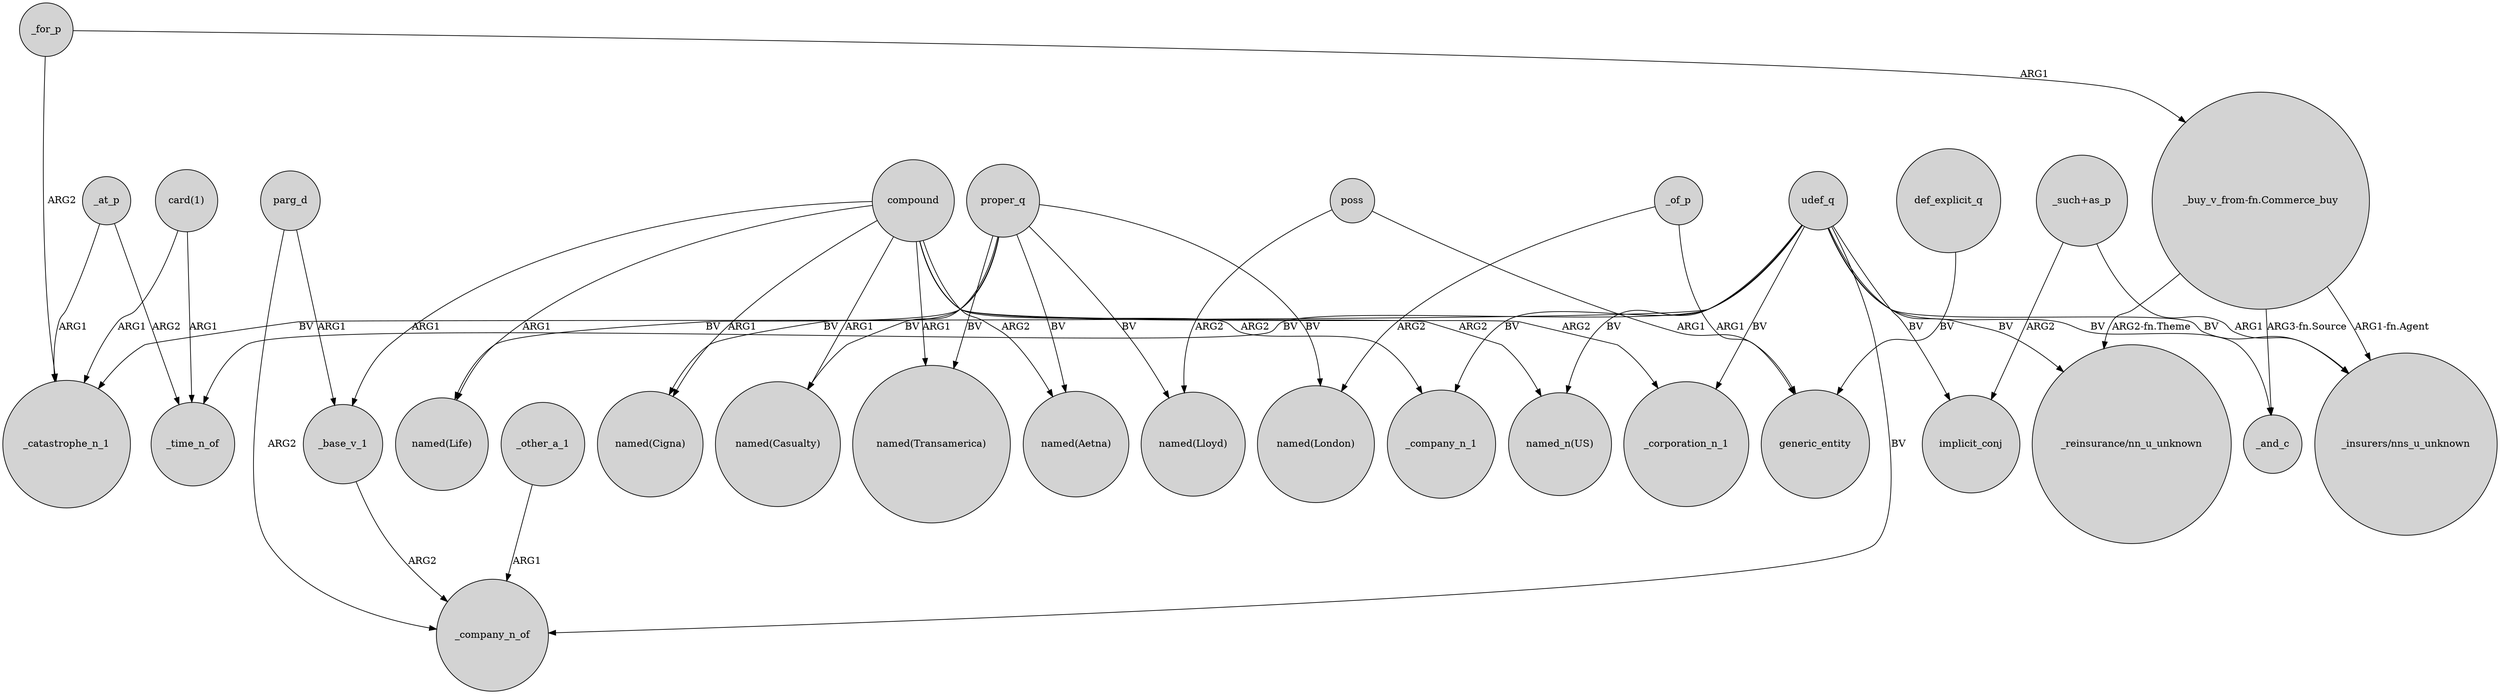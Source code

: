 digraph {
	node [shape=circle style=filled]
	_at_p -> _catastrophe_n_1 [label=ARG1]
	udef_q -> "named_n(US)" [label=BV]
	poss -> generic_entity [label=ARG1]
	_base_v_1 -> _company_n_of [label=ARG2]
	compound -> "named(Aetna)" [label=ARG2]
	proper_q -> "named(Transamerica)" [label=BV]
	compound -> "named(Transamerica)" [label=ARG1]
	compound -> "named(Cigna)" [label=ARG1]
	proper_q -> "named(Cigna)" [label=BV]
	compound -> _company_n_1 [label=ARG2]
	compound -> _corporation_n_1 [label=ARG2]
	compound -> "named(Casualty)" [label=ARG1]
	def_explicit_q -> generic_entity [label=BV]
	"card(1)" -> _catastrophe_n_1 [label=ARG1]
	"card(1)" -> _time_n_of [label=ARG1]
	udef_q -> _catastrophe_n_1 [label=BV]
	udef_q -> implicit_conj [label=BV]
	compound -> "named_n(US)" [label=ARG2]
	proper_q -> "named(Lloyd)" [label=BV]
	udef_q -> _corporation_n_1 [label=BV]
	poss -> "named(Lloyd)" [label=ARG2]
	compound -> _base_v_1 [label=ARG1]
	_at_p -> _time_n_of [label=ARG2]
	"_buy_v_from-fn.Commerce_buy" -> "_insurers/nns_u_unknown" [label="ARG1-fn.Agent"]
	"_such+as_p" -> "_insurers/nns_u_unknown" [label=ARG1]
	_of_p -> "named(London)" [label=ARG2]
	udef_q -> _time_n_of [label=BV]
	parg_d -> _company_n_of [label=ARG2]
	_for_p -> _catastrophe_n_1 [label=ARG2]
	"_such+as_p" -> implicit_conj [label=ARG2]
	proper_q -> "named(London)" [label=BV]
	proper_q -> "named(Life)" [label=BV]
	"_buy_v_from-fn.Commerce_buy" -> _and_c [label="ARG3-fn.Source"]
	_other_a_1 -> _company_n_of [label=ARG1]
	parg_d -> _base_v_1 [label=ARG1]
	proper_q -> "named(Casualty)" [label=BV]
	udef_q -> "_insurers/nns_u_unknown" [label=BV]
	udef_q -> _company_n_of [label=BV]
	compound -> "named(Life)" [label=ARG1]
	udef_q -> _and_c [label=BV]
	"_buy_v_from-fn.Commerce_buy" -> "_reinsurance/nn_u_unknown" [label="ARG2-fn.Theme"]
	udef_q -> "_reinsurance/nn_u_unknown" [label=BV]
	proper_q -> "named(Aetna)" [label=BV]
	udef_q -> _company_n_1 [label=BV]
	_for_p -> "_buy_v_from-fn.Commerce_buy" [label=ARG1]
	_of_p -> generic_entity [label=ARG1]
}
